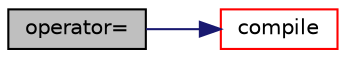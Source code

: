 digraph "operator="
{
  bgcolor="transparent";
  edge [fontname="Helvetica",fontsize="10",labelfontname="Helvetica",labelfontsize="10"];
  node [fontname="Helvetica",fontsize="10",shape=record];
  rankdir="LR";
  Node151 [label="operator=",height=0.2,width=0.4,color="black", fillcolor="grey75", style="filled", fontcolor="black"];
  Node151 -> Node152 [color="midnightblue",fontsize="10",style="solid",fontname="Helvetica"];
  Node152 [label="compile",height=0.2,width=0.4,color="red",URL="$a29569.html#a6d9cf83140518b168e8b2fe2a46b3ec6",tooltip="Compile the regular expression. "];
}
